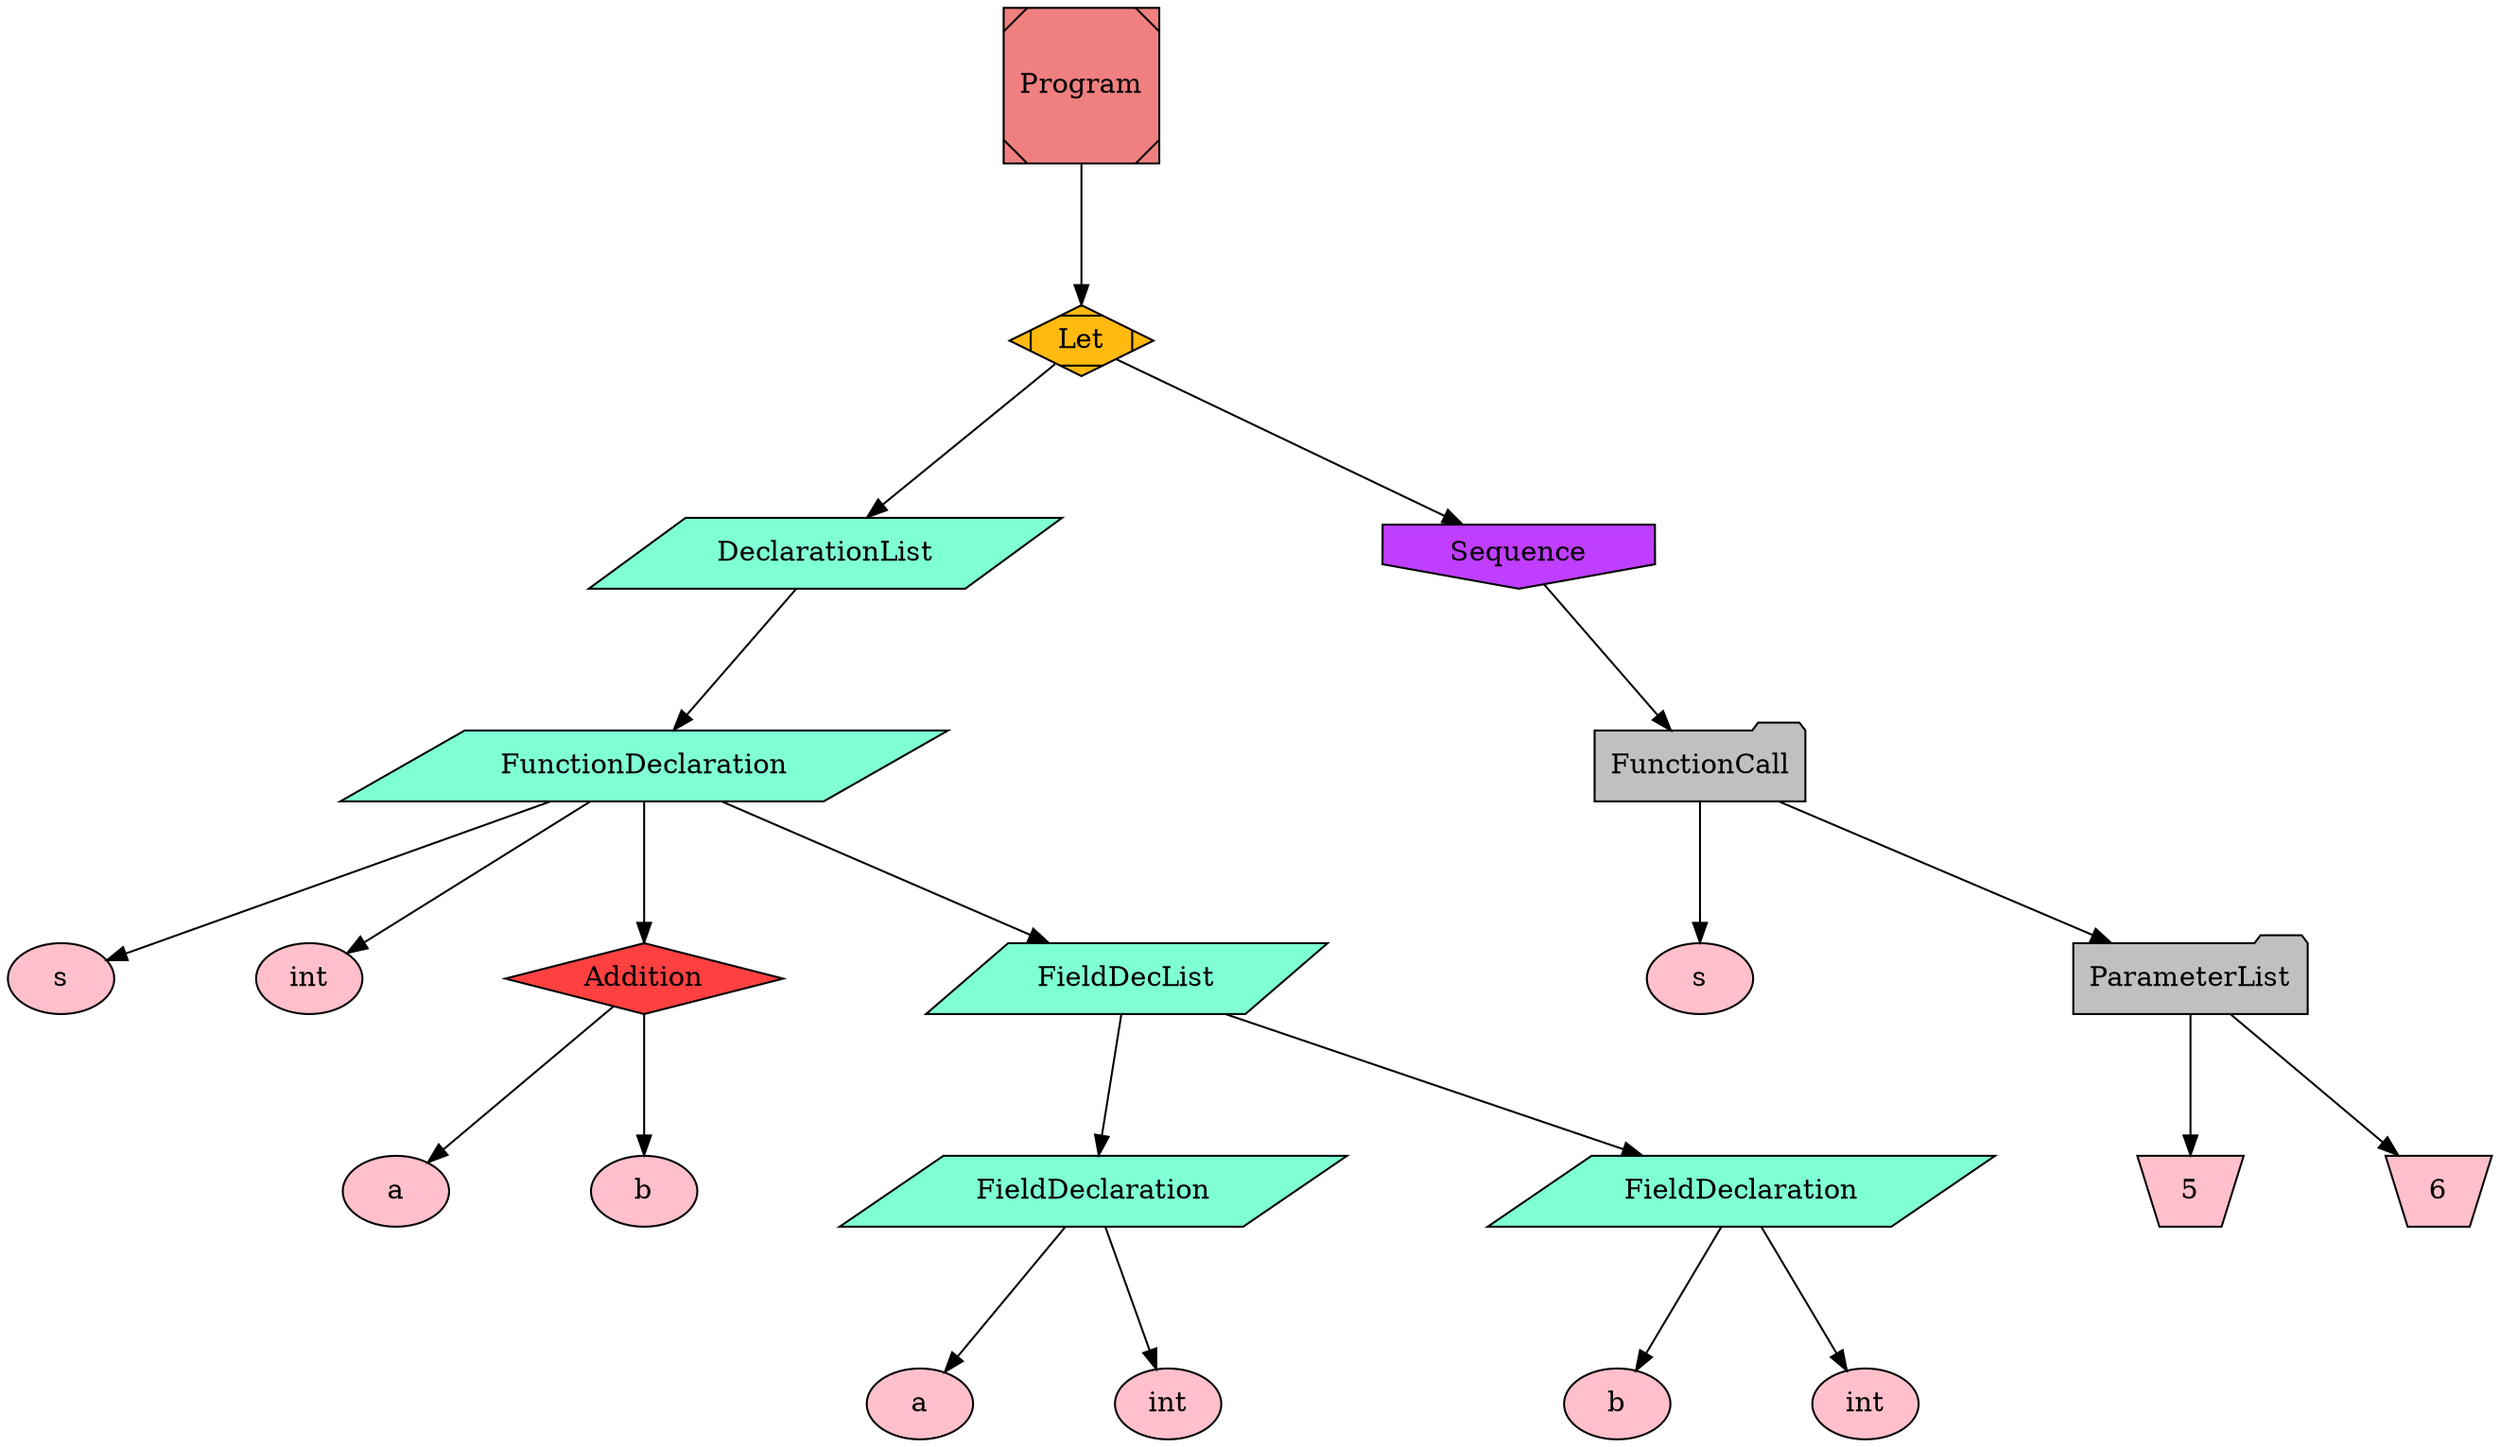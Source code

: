 digraph "ast"{

	nodesep=1;
	ranksep=1;
node [style=filled]
	N1 [label="Let", shape="Mdiamond", fillcolor="darkgoldenrod1"];
	N2 [label="DeclarationList", shape="parallelogram", fillcolor="aquamarine"];
	N3 [label="FunctionDeclaration", shape="parallelogram", fillcolor="aquamarine"];
	N4 [label="s", shape="ellipse", fillcolor="pink"];
	N5 [label="int", shape="ellipse", fillcolor="pink"];
	N6 [label="Addition", shape="diamond", fillcolor="brown1"];
	N7 [label="a", shape="ellipse", fillcolor="pink"];
	N8 [label="b", shape="ellipse", fillcolor="pink"];
	N9 [label="FieldDecList", shape="parallelogram", fillcolor="aquamarine"];
	N10 [label="FieldDeclaration", shape="parallelogram", fillcolor="aquamarine"];
	N11 [label="a", shape="ellipse", fillcolor="pink"];
	N12 [label="int", shape="ellipse", fillcolor="pink"];
	N13 [label="FieldDeclaration", shape="parallelogram", fillcolor="aquamarine"];
	N14 [label="b", shape="ellipse", fillcolor="pink"];
	N15 [label="int", shape="ellipse", fillcolor="pink"];
	N16 [label="Sequence", shape="invhouse", fillcolor="darkorchid1"];
	N17 [label="FunctionCall", shape="folder", fillcolor="grey"];
	N18 [label="s", shape="ellipse", fillcolor="pink"];
	N19 [label="ParameterList", shape="folder", fillcolor="grey"];
	N20 [label="5", shape="invtrapezium", fillcolor="pink"];
	N21 [label="6", shape="invtrapezium", fillcolor="pink"];
	N0 [label="Program", shape="Msquare", fillcolor="lightcoral"];

	N3 -> N4; 
	N3 -> N5; 
	N6 -> N7; 
	N6 -> N8; 
	N3 -> N6; 
	N10 -> N11; 
	N10 -> N12; 
	N9 -> N10; 
	N13 -> N14; 
	N13 -> N15; 
	N9 -> N13; 
	N3 -> N9; 
	N2 -> N3; 
	N1 -> N2; 
	N17 -> N18; 
	N19 -> N20; 
	N19 -> N21; 
	N17 -> N19; 
	N16 -> N17; 
	N1 -> N16; 
	N0 -> N1; 

}